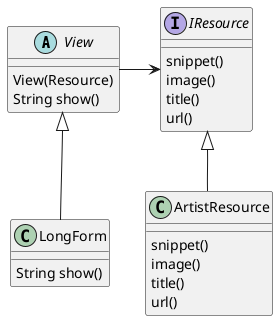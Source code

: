 @startuml

abstract View {
  View(Resource)
  String show()
}

class LongForm {
  String show()
}

interface IResource {
  snippet()
  image()
  title()
  url()
}

class ArtistResource {
  snippet()
  image()
  title()
  url()
}

View -> IResource
View <|-- LongForm
IResource <|-- ArtistResource

@enduml